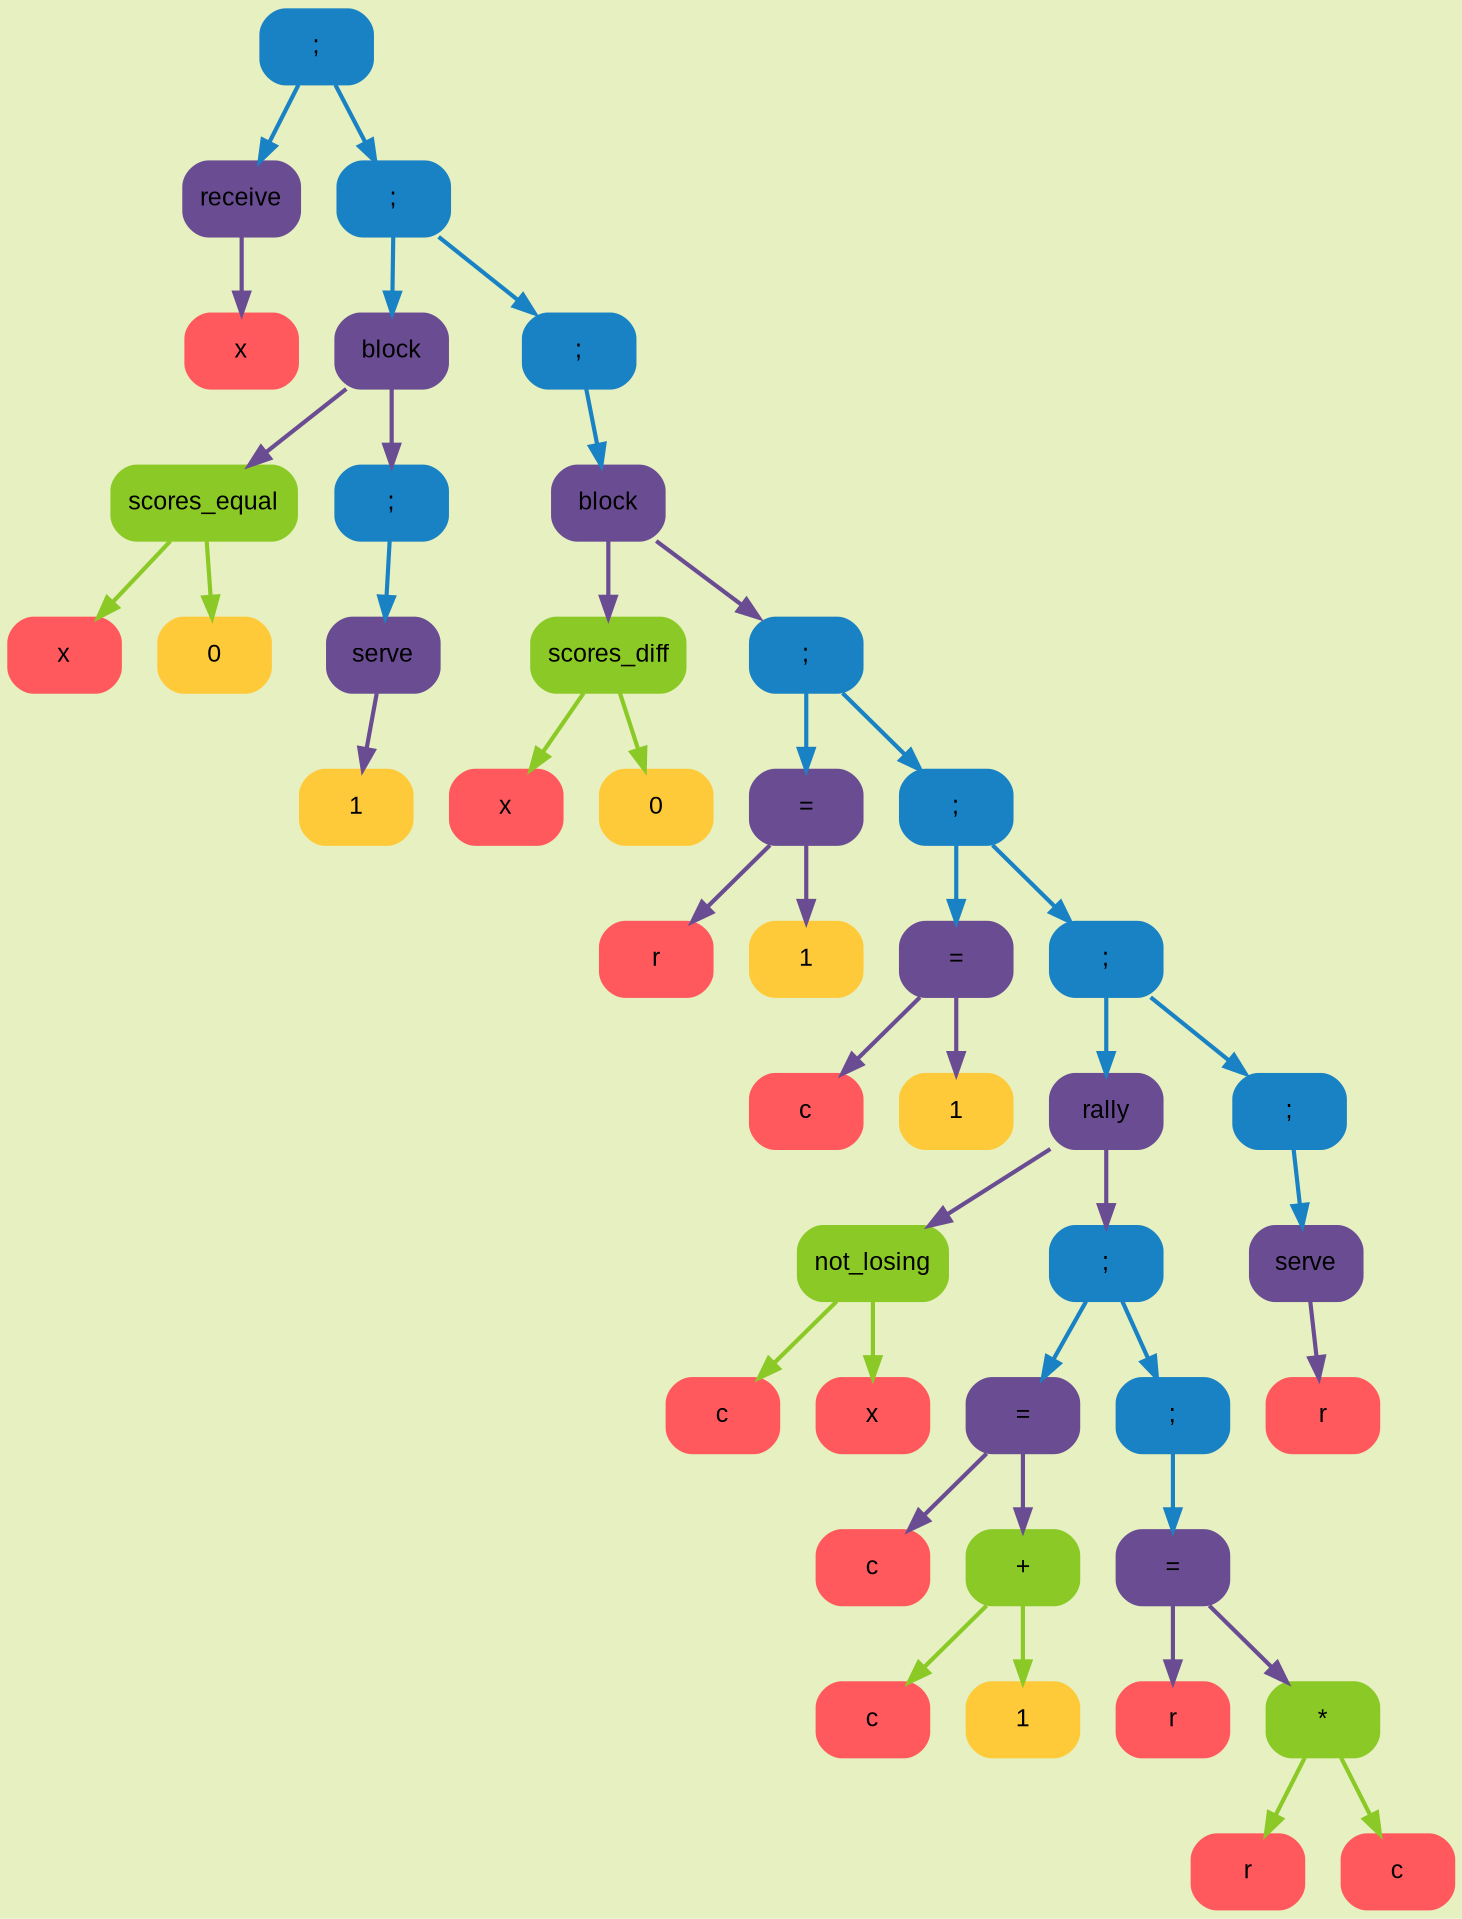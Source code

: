 digraph G {
	rankdir=HR;
	bgcolor="#e6f0c0";
	node [fontname="Arial", fontsize=12];
	node0x604000000010 [shape="Mrecord"; style=filled; color="#1982c4"; label = ";" ];
	node0x604000000050 [shape="Mrecord"; style=filled; color="#6a4c93"; label = "receive" ];
	node0x604000000090 [shape="Mrecord"; style=filled; color="#ff595e"; label = "x" ];
	node0x604000000050 -> node0x604000000090 [color="#6a4c93"; style=bold;  weight=1000;];
	node0x604000000010 -> node0x604000000050 [color="#1982c4"; style=bold;  weight=1000;];
	node0x6040000000d0 [shape="Mrecord"; style=filled; color="#1982c4"; label = ";" ];
	node0x604000000110 [shape="Mrecord"; style=filled; color="#6a4c93"; label = "block" ];
	node0x604000000150 [shape="Mrecord"; style=filled; color="#8ac926"; label = "scores_equal" ];
	node0x604000000190 [shape="Mrecord"; style=filled; color="#ff595e"; label = "x" ];
	node0x604000000150 -> node0x604000000190 [color="#8ac926"; style=bold;  weight=1000;];
	node0x6040000001d0 [shape="Mrecord"; style=filled; color="#ffca3a"; label = "0" ];
	node0x604000000150 -> node0x6040000001d0 [color="#8ac926"; style=bold; weight=1000;];
	node0x604000000110 -> node0x604000000150 [color="#6a4c93"; style=bold;  weight=1000;];
	node0x604000000210 [shape="Mrecord"; style=filled; color="#1982c4"; label = ";" ];
	node0x604000000250 [shape="Mrecord"; style=filled; color="#6a4c93"; label = "serve" ];
	node0x604000000290 [shape="Mrecord"; style=filled; color="#ffca3a"; label = "1" ];
	node0x604000000250 -> node0x604000000290 [color="#6a4c93"; style=bold;  weight=1000;];
	node0x604000000210 -> node0x604000000250 [color="#1982c4"; style=bold;  weight=1000;];
	node0x604000000110 -> node0x604000000210 [color="#6a4c93"; style=bold; weight=1000;];
	node0x6040000000d0 -> node0x604000000110 [color="#1982c4"; style=bold;  weight=1000;];
	node0x6040000002d0 [shape="Mrecord"; style=filled; color="#1982c4"; label = ";" ];
	node0x604000000310 [shape="Mrecord"; style=filled; color="#6a4c93"; label = "block" ];
	node0x604000000350 [shape="Mrecord"; style=filled; color="#8ac926"; label = "scores_diff" ];
	node0x604000000390 [shape="Mrecord"; style=filled; color="#ff595e"; label = "x" ];
	node0x604000000350 -> node0x604000000390 [color="#8ac926"; style=bold;  weight=1000;];
	node0x6040000003d0 [shape="Mrecord"; style=filled; color="#ffca3a"; label = "0" ];
	node0x604000000350 -> node0x6040000003d0 [color="#8ac926"; style=bold; weight=1000;];
	node0x604000000310 -> node0x604000000350 [color="#6a4c93"; style=bold;  weight=1000;];
	node0x604000000410 [shape="Mrecord"; style=filled; color="#1982c4"; label = ";" ];
	node0x604000000450 [shape="Mrecord"; style=filled; color="#6a4c93"; label = "=" ];
	node0x604000000490 [shape="Mrecord"; style=filled; color="#ff595e"; label = "r" ];
	node0x604000000450 -> node0x604000000490 [color="#6a4c93"; style=bold;  weight=1000;];
	node0x6040000004d0 [shape="Mrecord"; style=filled; color="#ffca3a"; label = "1" ];
	node0x604000000450 -> node0x6040000004d0 [color="#6a4c93"; style=bold; weight=1000;];
	node0x604000000410 -> node0x604000000450 [color="#1982c4"; style=bold;  weight=1000;];
	node0x604000000510 [shape="Mrecord"; style=filled; color="#1982c4"; label = ";" ];
	node0x604000000550 [shape="Mrecord"; style=filled; color="#6a4c93"; label = "=" ];
	node0x604000000590 [shape="Mrecord"; style=filled; color="#ff595e"; label = "c" ];
	node0x604000000550 -> node0x604000000590 [color="#6a4c93"; style=bold;  weight=1000;];
	node0x6040000005d0 [shape="Mrecord"; style=filled; color="#ffca3a"; label = "1" ];
	node0x604000000550 -> node0x6040000005d0 [color="#6a4c93"; style=bold; weight=1000;];
	node0x604000000510 -> node0x604000000550 [color="#1982c4"; style=bold;  weight=1000;];
	node0x604000000610 [shape="Mrecord"; style=filled; color="#1982c4"; label = ";" ];
	node0x604000000650 [shape="Mrecord"; style=filled; color="#6a4c93"; label = "rally" ];
	node0x604000000690 [shape="Mrecord"; style=filled; color="#8ac926"; label = "not_losing" ];
	node0x6040000006d0 [shape="Mrecord"; style=filled; color="#ff595e"; label = "c" ];
	node0x604000000690 -> node0x6040000006d0 [color="#8ac926"; style=bold;  weight=1000;];
	node0x604000000710 [shape="Mrecord"; style=filled; color="#ff595e"; label = "x" ];
	node0x604000000690 -> node0x604000000710 [color="#8ac926"; style=bold; weight=1000;];
	node0x604000000650 -> node0x604000000690 [color="#6a4c93"; style=bold;  weight=1000;];
	node0x604000000750 [shape="Mrecord"; style=filled; color="#1982c4"; label = ";" ];
	node0x604000000790 [shape="Mrecord"; style=filled; color="#6a4c93"; label = "=" ];
	node0x6040000007d0 [shape="Mrecord"; style=filled; color="#ff595e"; label = "c" ];
	node0x604000000790 -> node0x6040000007d0 [color="#6a4c93"; style=bold;  weight=1000;];
	node0x604000000810 [shape="Mrecord"; style=filled; color="#8ac926"; label = "+" ];
	node0x604000000850 [shape="Mrecord"; style=filled; color="#ff595e"; label = "c" ];
	node0x604000000810 -> node0x604000000850 [color="#8ac926"; style=bold;  weight=1000;];
	node0x604000000890 [shape="Mrecord"; style=filled; color="#ffca3a"; label = "1" ];
	node0x604000000810 -> node0x604000000890 [color="#8ac926"; style=bold; weight=1000;];
	node0x604000000790 -> node0x604000000810 [color="#6a4c93"; style=bold; weight=1000;];
	node0x604000000750 -> node0x604000000790 [color="#1982c4"; style=bold;  weight=1000;];
	node0x6040000008d0 [shape="Mrecord"; style=filled; color="#1982c4"; label = ";" ];
	node0x604000000910 [shape="Mrecord"; style=filled; color="#6a4c93"; label = "=" ];
	node0x604000000950 [shape="Mrecord"; style=filled; color="#ff595e"; label = "r" ];
	node0x604000000910 -> node0x604000000950 [color="#6a4c93"; style=bold;  weight=1000;];
	node0x604000000990 [shape="Mrecord"; style=filled; color="#8ac926"; label = "*" ];
	node0x6040000009d0 [shape="Mrecord"; style=filled; color="#ff595e"; label = "r" ];
	node0x604000000990 -> node0x6040000009d0 [color="#8ac926"; style=bold;  weight=1000;];
	node0x604000000a10 [shape="Mrecord"; style=filled; color="#ff595e"; label = "c" ];
	node0x604000000990 -> node0x604000000a10 [color="#8ac926"; style=bold; weight=1000;];
	node0x604000000910 -> node0x604000000990 [color="#6a4c93"; style=bold; weight=1000;];
	node0x6040000008d0 -> node0x604000000910 [color="#1982c4"; style=bold;  weight=1000;];
	node0x604000000750 -> node0x6040000008d0 [color="#1982c4"; style=bold; weight=1000;];
	node0x604000000650 -> node0x604000000750 [color="#6a4c93"; style=bold; weight=1000;];
	node0x604000000610 -> node0x604000000650 [color="#1982c4"; style=bold;  weight=1000;];
	node0x604000000a50 [shape="Mrecord"; style=filled; color="#1982c4"; label = ";" ];
	node0x604000000a90 [shape="Mrecord"; style=filled; color="#6a4c93"; label = "serve" ];
	node0x604000000ad0 [shape="Mrecord"; style=filled; color="#ff595e"; label = "r" ];
	node0x604000000a90 -> node0x604000000ad0 [color="#6a4c93"; style=bold;  weight=1000;];
	node0x604000000a50 -> node0x604000000a90 [color="#1982c4"; style=bold;  weight=1000;];
	node0x604000000610 -> node0x604000000a50 [color="#1982c4"; style=bold; weight=1000;];
	node0x604000000510 -> node0x604000000610 [color="#1982c4"; style=bold; weight=1000;];
	node0x604000000410 -> node0x604000000510 [color="#1982c4"; style=bold; weight=1000;];
	node0x604000000310 -> node0x604000000410 [color="#6a4c93"; style=bold; weight=1000;];
	node0x6040000002d0 -> node0x604000000310 [color="#1982c4"; style=bold;  weight=1000;];
	node0x6040000000d0 -> node0x6040000002d0 [color="#1982c4"; style=bold; weight=1000;];
	node0x604000000010 -> node0x6040000000d0 [color="#1982c4"; style=bold; weight=1000;];
}
